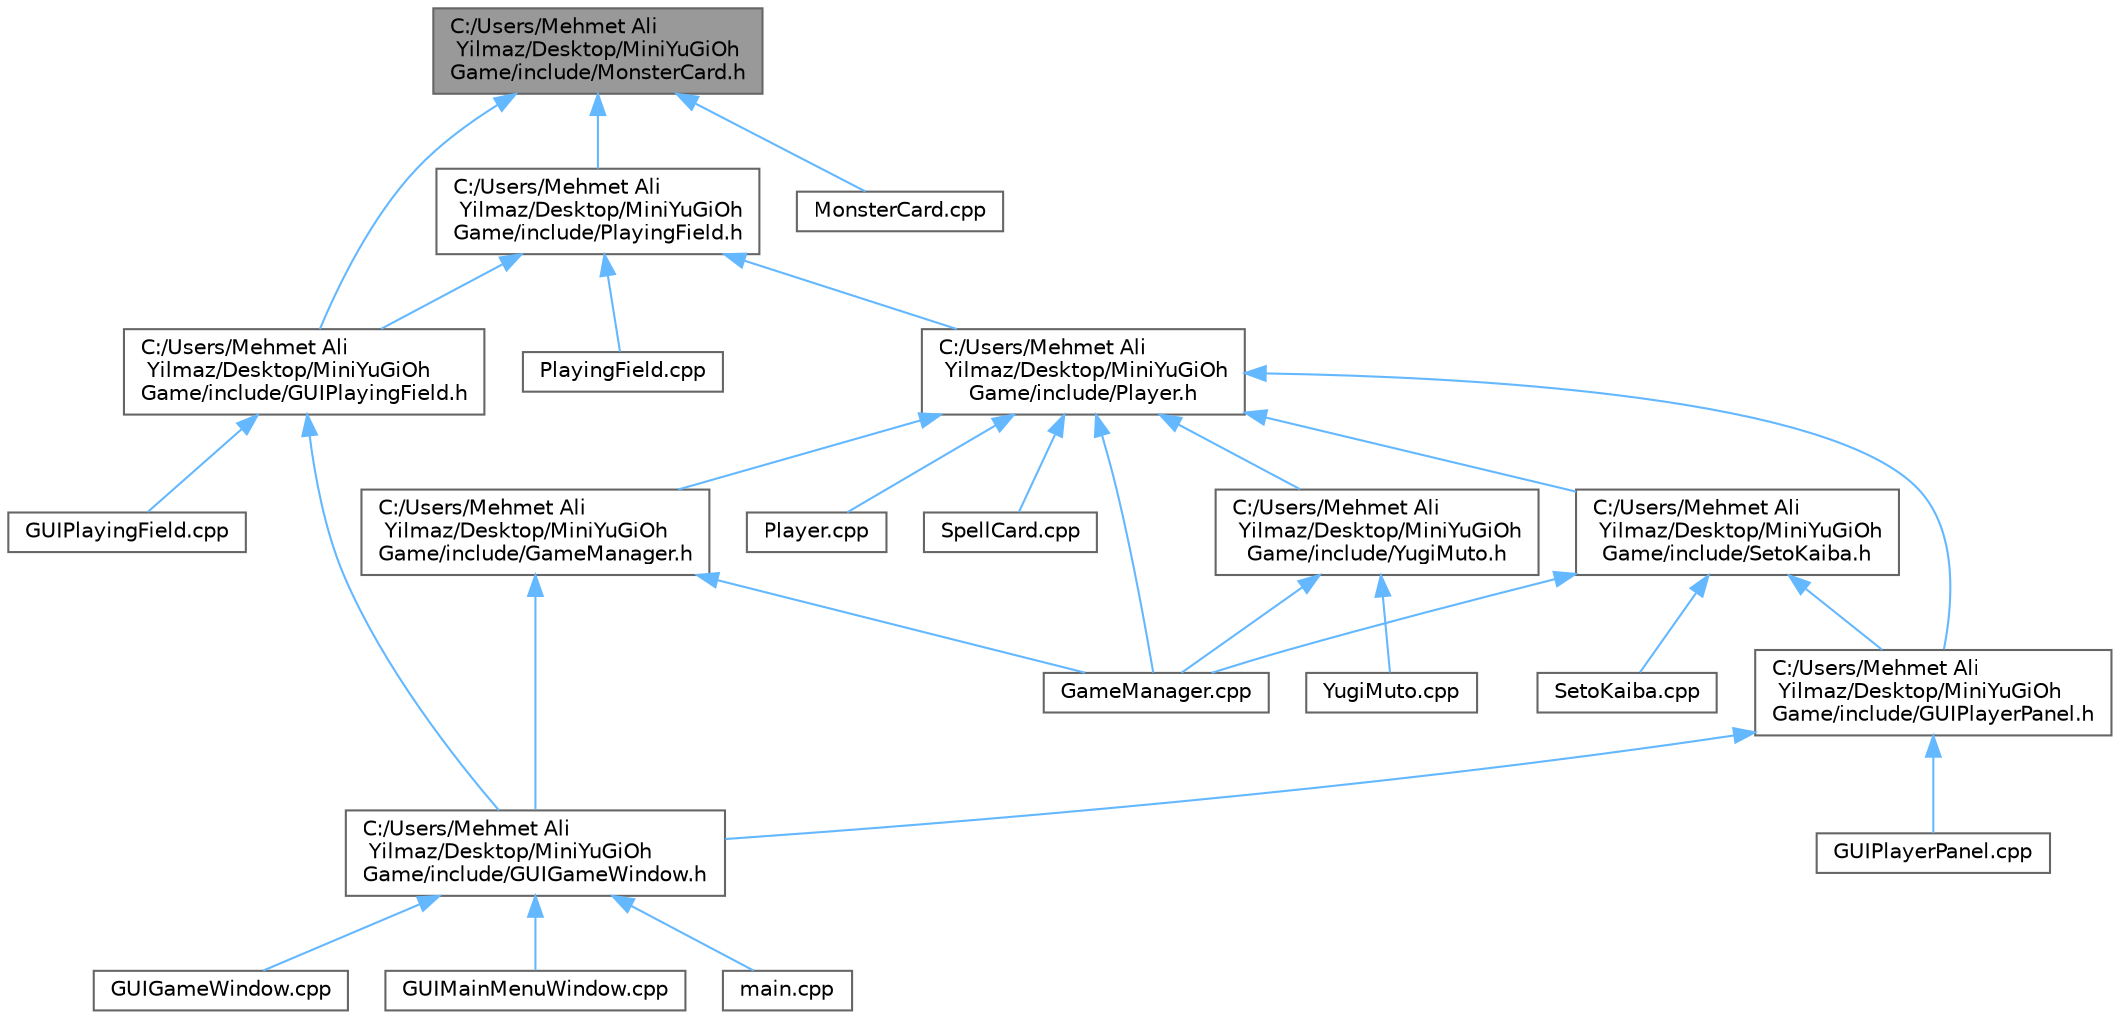 digraph "C:/Users/Mehmet Ali Yilmaz/Desktop/MiniYuGiOhGame/include/MonsterCard.h"
{
 // LATEX_PDF_SIZE
  bgcolor="transparent";
  edge [fontname=Helvetica,fontsize=10,labelfontname=Helvetica,labelfontsize=10];
  node [fontname=Helvetica,fontsize=10,shape=box,height=0.2,width=0.4];
  Node1 [id="Node000001",label="C:/Users/Mehmet Ali\l Yilmaz/Desktop/MiniYuGiOh\lGame/include/MonsterCard.h",height=0.2,width=0.4,color="gray40", fillcolor="grey60", style="filled", fontcolor="black",tooltip="Contains the MonsterCard class."];
  Node1 -> Node2 [id="edge1_Node000001_Node000002",dir="back",color="steelblue1",style="solid",tooltip=" "];
  Node2 [id="Node000002",label="C:/Users/Mehmet Ali\l Yilmaz/Desktop/MiniYuGiOh\lGame/include/GUIPlayingField.h",height=0.2,width=0.4,color="grey40", fillcolor="white", style="filled",URL="$_g_u_i_playing_field_8h.html",tooltip="This file contains the GUIPlayingField class which handles the GUI playing field of the MiniYugioh ga..."];
  Node2 -> Node3 [id="edge2_Node000002_Node000003",dir="back",color="steelblue1",style="solid",tooltip=" "];
  Node3 [id="Node000003",label="C:/Users/Mehmet Ali\l Yilmaz/Desktop/MiniYuGiOh\lGame/include/GUIGameWindow.h",height=0.2,width=0.4,color="grey40", fillcolor="white", style="filled",URL="$_g_u_i_game_window_8h.html",tooltip=" "];
  Node3 -> Node4 [id="edge3_Node000003_Node000004",dir="back",color="steelblue1",style="solid",tooltip=" "];
  Node4 [id="Node000004",label="GUIGameWindow.cpp",height=0.2,width=0.4,color="grey40", fillcolor="white", style="filled",URL="$_g_u_i_game_window_8cpp.html",tooltip=" "];
  Node3 -> Node5 [id="edge4_Node000003_Node000005",dir="back",color="steelblue1",style="solid",tooltip=" "];
  Node5 [id="Node000005",label="GUIMainMenuWindow.cpp",height=0.2,width=0.4,color="grey40", fillcolor="white", style="filled",URL="$_g_u_i_main_menu_window_8cpp.html",tooltip=" "];
  Node3 -> Node6 [id="edge5_Node000003_Node000006",dir="back",color="steelblue1",style="solid",tooltip=" "];
  Node6 [id="Node000006",label="main.cpp",height=0.2,width=0.4,color="grey40", fillcolor="white", style="filled",URL="$main_8cpp.html",tooltip=" "];
  Node2 -> Node7 [id="edge6_Node000002_Node000007",dir="back",color="steelblue1",style="solid",tooltip=" "];
  Node7 [id="Node000007",label="GUIPlayingField.cpp",height=0.2,width=0.4,color="grey40", fillcolor="white", style="filled",URL="$_g_u_i_playing_field_8cpp.html",tooltip=" "];
  Node1 -> Node8 [id="edge7_Node000001_Node000008",dir="back",color="steelblue1",style="solid",tooltip=" "];
  Node8 [id="Node000008",label="C:/Users/Mehmet Ali\l Yilmaz/Desktop/MiniYuGiOh\lGame/include/PlayingField.h",height=0.2,width=0.4,color="grey40", fillcolor="white", style="filled",URL="$_playing_field_8h.html",tooltip="Contains the PlayingField class."];
  Node8 -> Node2 [id="edge8_Node000008_Node000002",dir="back",color="steelblue1",style="solid",tooltip=" "];
  Node8 -> Node9 [id="edge9_Node000008_Node000009",dir="back",color="steelblue1",style="solid",tooltip=" "];
  Node9 [id="Node000009",label="C:/Users/Mehmet Ali\l Yilmaz/Desktop/MiniYuGiOh\lGame/include/Player.h",height=0.2,width=0.4,color="grey40", fillcolor="white", style="filled",URL="$_player_8h.html",tooltip="Contains the Player class."];
  Node9 -> Node10 [id="edge10_Node000009_Node000010",dir="back",color="steelblue1",style="solid",tooltip=" "];
  Node10 [id="Node000010",label="C:/Users/Mehmet Ali\l Yilmaz/Desktop/MiniYuGiOh\lGame/include/GUIPlayerPanel.h",height=0.2,width=0.4,color="grey40", fillcolor="white", style="filled",URL="$_g_u_i_player_panel_8h.html",tooltip="This file contains the GUIPlayerPanel class which handles the player panel of the MiniYugioh game."];
  Node10 -> Node3 [id="edge11_Node000010_Node000003",dir="back",color="steelblue1",style="solid",tooltip=" "];
  Node10 -> Node11 [id="edge12_Node000010_Node000011",dir="back",color="steelblue1",style="solid",tooltip=" "];
  Node11 [id="Node000011",label="GUIPlayerPanel.cpp",height=0.2,width=0.4,color="grey40", fillcolor="white", style="filled",URL="$_g_u_i_player_panel_8cpp.html",tooltip=" "];
  Node9 -> Node12 [id="edge13_Node000009_Node000012",dir="back",color="steelblue1",style="solid",tooltip=" "];
  Node12 [id="Node000012",label="C:/Users/Mehmet Ali\l Yilmaz/Desktop/MiniYuGiOh\lGame/include/GameManager.h",height=0.2,width=0.4,color="grey40", fillcolor="white", style="filled",URL="$_game_manager_8h.html",tooltip="Contains the GameManager class."];
  Node12 -> Node3 [id="edge14_Node000012_Node000003",dir="back",color="steelblue1",style="solid",tooltip=" "];
  Node12 -> Node13 [id="edge15_Node000012_Node000013",dir="back",color="steelblue1",style="solid",tooltip=" "];
  Node13 [id="Node000013",label="GameManager.cpp",height=0.2,width=0.4,color="grey40", fillcolor="white", style="filled",URL="$_game_manager_8cpp.html",tooltip=" "];
  Node9 -> Node14 [id="edge16_Node000009_Node000014",dir="back",color="steelblue1",style="solid",tooltip=" "];
  Node14 [id="Node000014",label="C:/Users/Mehmet Ali\l Yilmaz/Desktop/MiniYuGiOh\lGame/include/SetoKaiba.h",height=0.2,width=0.4,color="grey40", fillcolor="white", style="filled",URL="$_seto_kaiba_8h.html",tooltip="Contains the SetoKaiba class."];
  Node14 -> Node10 [id="edge17_Node000014_Node000010",dir="back",color="steelblue1",style="solid",tooltip=" "];
  Node14 -> Node13 [id="edge18_Node000014_Node000013",dir="back",color="steelblue1",style="solid",tooltip=" "];
  Node14 -> Node15 [id="edge19_Node000014_Node000015",dir="back",color="steelblue1",style="solid",tooltip=" "];
  Node15 [id="Node000015",label="SetoKaiba.cpp",height=0.2,width=0.4,color="grey40", fillcolor="white", style="filled",URL="$_seto_kaiba_8cpp.html",tooltip=" "];
  Node9 -> Node16 [id="edge20_Node000009_Node000016",dir="back",color="steelblue1",style="solid",tooltip=" "];
  Node16 [id="Node000016",label="C:/Users/Mehmet Ali\l Yilmaz/Desktop/MiniYuGiOh\lGame/include/YugiMuto.h",height=0.2,width=0.4,color="grey40", fillcolor="white", style="filled",URL="$_yugi_muto_8h.html",tooltip="Contains the YugiMuto class."];
  Node16 -> Node13 [id="edge21_Node000016_Node000013",dir="back",color="steelblue1",style="solid",tooltip=" "];
  Node16 -> Node17 [id="edge22_Node000016_Node000017",dir="back",color="steelblue1",style="solid",tooltip=" "];
  Node17 [id="Node000017",label="YugiMuto.cpp",height=0.2,width=0.4,color="grey40", fillcolor="white", style="filled",URL="$_yugi_muto_8cpp.html",tooltip=" "];
  Node9 -> Node13 [id="edge23_Node000009_Node000013",dir="back",color="steelblue1",style="solid",tooltip=" "];
  Node9 -> Node18 [id="edge24_Node000009_Node000018",dir="back",color="steelblue1",style="solid",tooltip=" "];
  Node18 [id="Node000018",label="Player.cpp",height=0.2,width=0.4,color="grey40", fillcolor="white", style="filled",URL="$_player_8cpp.html",tooltip=" "];
  Node9 -> Node19 [id="edge25_Node000009_Node000019",dir="back",color="steelblue1",style="solid",tooltip=" "];
  Node19 [id="Node000019",label="SpellCard.cpp",height=0.2,width=0.4,color="grey40", fillcolor="white", style="filled",URL="$_spell_card_8cpp.html",tooltip=" "];
  Node8 -> Node20 [id="edge26_Node000008_Node000020",dir="back",color="steelblue1",style="solid",tooltip=" "];
  Node20 [id="Node000020",label="PlayingField.cpp",height=0.2,width=0.4,color="grey40", fillcolor="white", style="filled",URL="$_playing_field_8cpp.html",tooltip=" "];
  Node1 -> Node21 [id="edge27_Node000001_Node000021",dir="back",color="steelblue1",style="solid",tooltip=" "];
  Node21 [id="Node000021",label="MonsterCard.cpp",height=0.2,width=0.4,color="grey40", fillcolor="white", style="filled",URL="$_monster_card_8cpp.html",tooltip=" "];
}
